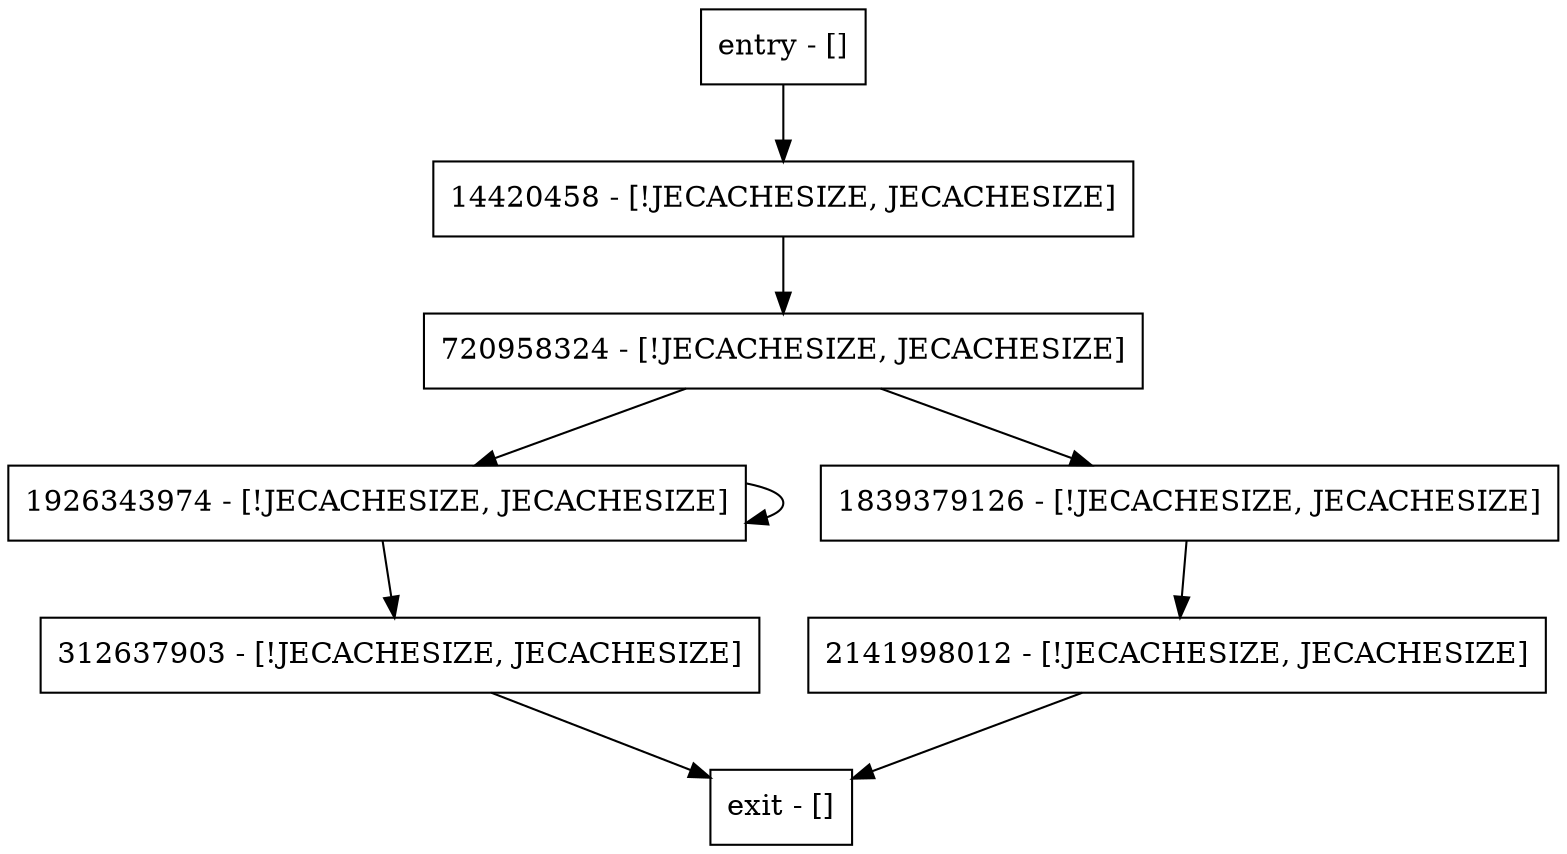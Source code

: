 digraph remove {
node [shape=record];
entry [label="entry - []"];
exit [label="exit - []"];
1926343974 [label="1926343974 - [!JECACHESIZE, JECACHESIZE]"];
1839379126 [label="1839379126 - [!JECACHESIZE, JECACHESIZE]"];
2141998012 [label="2141998012 - [!JECACHESIZE, JECACHESIZE]"];
312637903 [label="312637903 - [!JECACHESIZE, JECACHESIZE]"];
14420458 [label="14420458 - [!JECACHESIZE, JECACHESIZE]"];
720958324 [label="720958324 - [!JECACHESIZE, JECACHESIZE]"];
entry;
exit;
entry -> 14420458;
1926343974 -> 1926343974;
1926343974 -> 312637903;
1839379126 -> 2141998012;
2141998012 -> exit;
312637903 -> exit;
14420458 -> 720958324;
720958324 -> 1926343974;
720958324 -> 1839379126;
}

